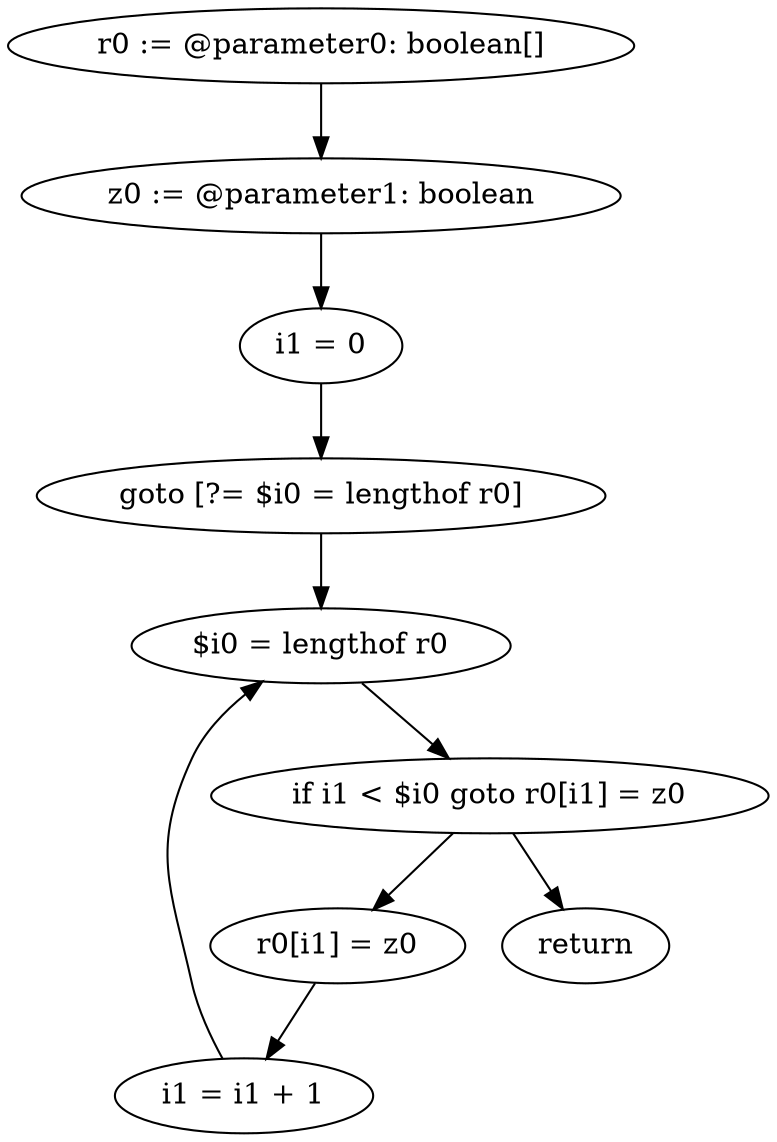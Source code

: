 digraph "unitGraph" {
    "r0 := @parameter0: boolean[]"
    "z0 := @parameter1: boolean"
    "i1 = 0"
    "goto [?= $i0 = lengthof r0]"
    "r0[i1] = z0"
    "i1 = i1 + 1"
    "$i0 = lengthof r0"
    "if i1 < $i0 goto r0[i1] = z0"
    "return"
    "r0 := @parameter0: boolean[]"->"z0 := @parameter1: boolean";
    "z0 := @parameter1: boolean"->"i1 = 0";
    "i1 = 0"->"goto [?= $i0 = lengthof r0]";
    "goto [?= $i0 = lengthof r0]"->"$i0 = lengthof r0";
    "r0[i1] = z0"->"i1 = i1 + 1";
    "i1 = i1 + 1"->"$i0 = lengthof r0";
    "$i0 = lengthof r0"->"if i1 < $i0 goto r0[i1] = z0";
    "if i1 < $i0 goto r0[i1] = z0"->"return";
    "if i1 < $i0 goto r0[i1] = z0"->"r0[i1] = z0";
}
